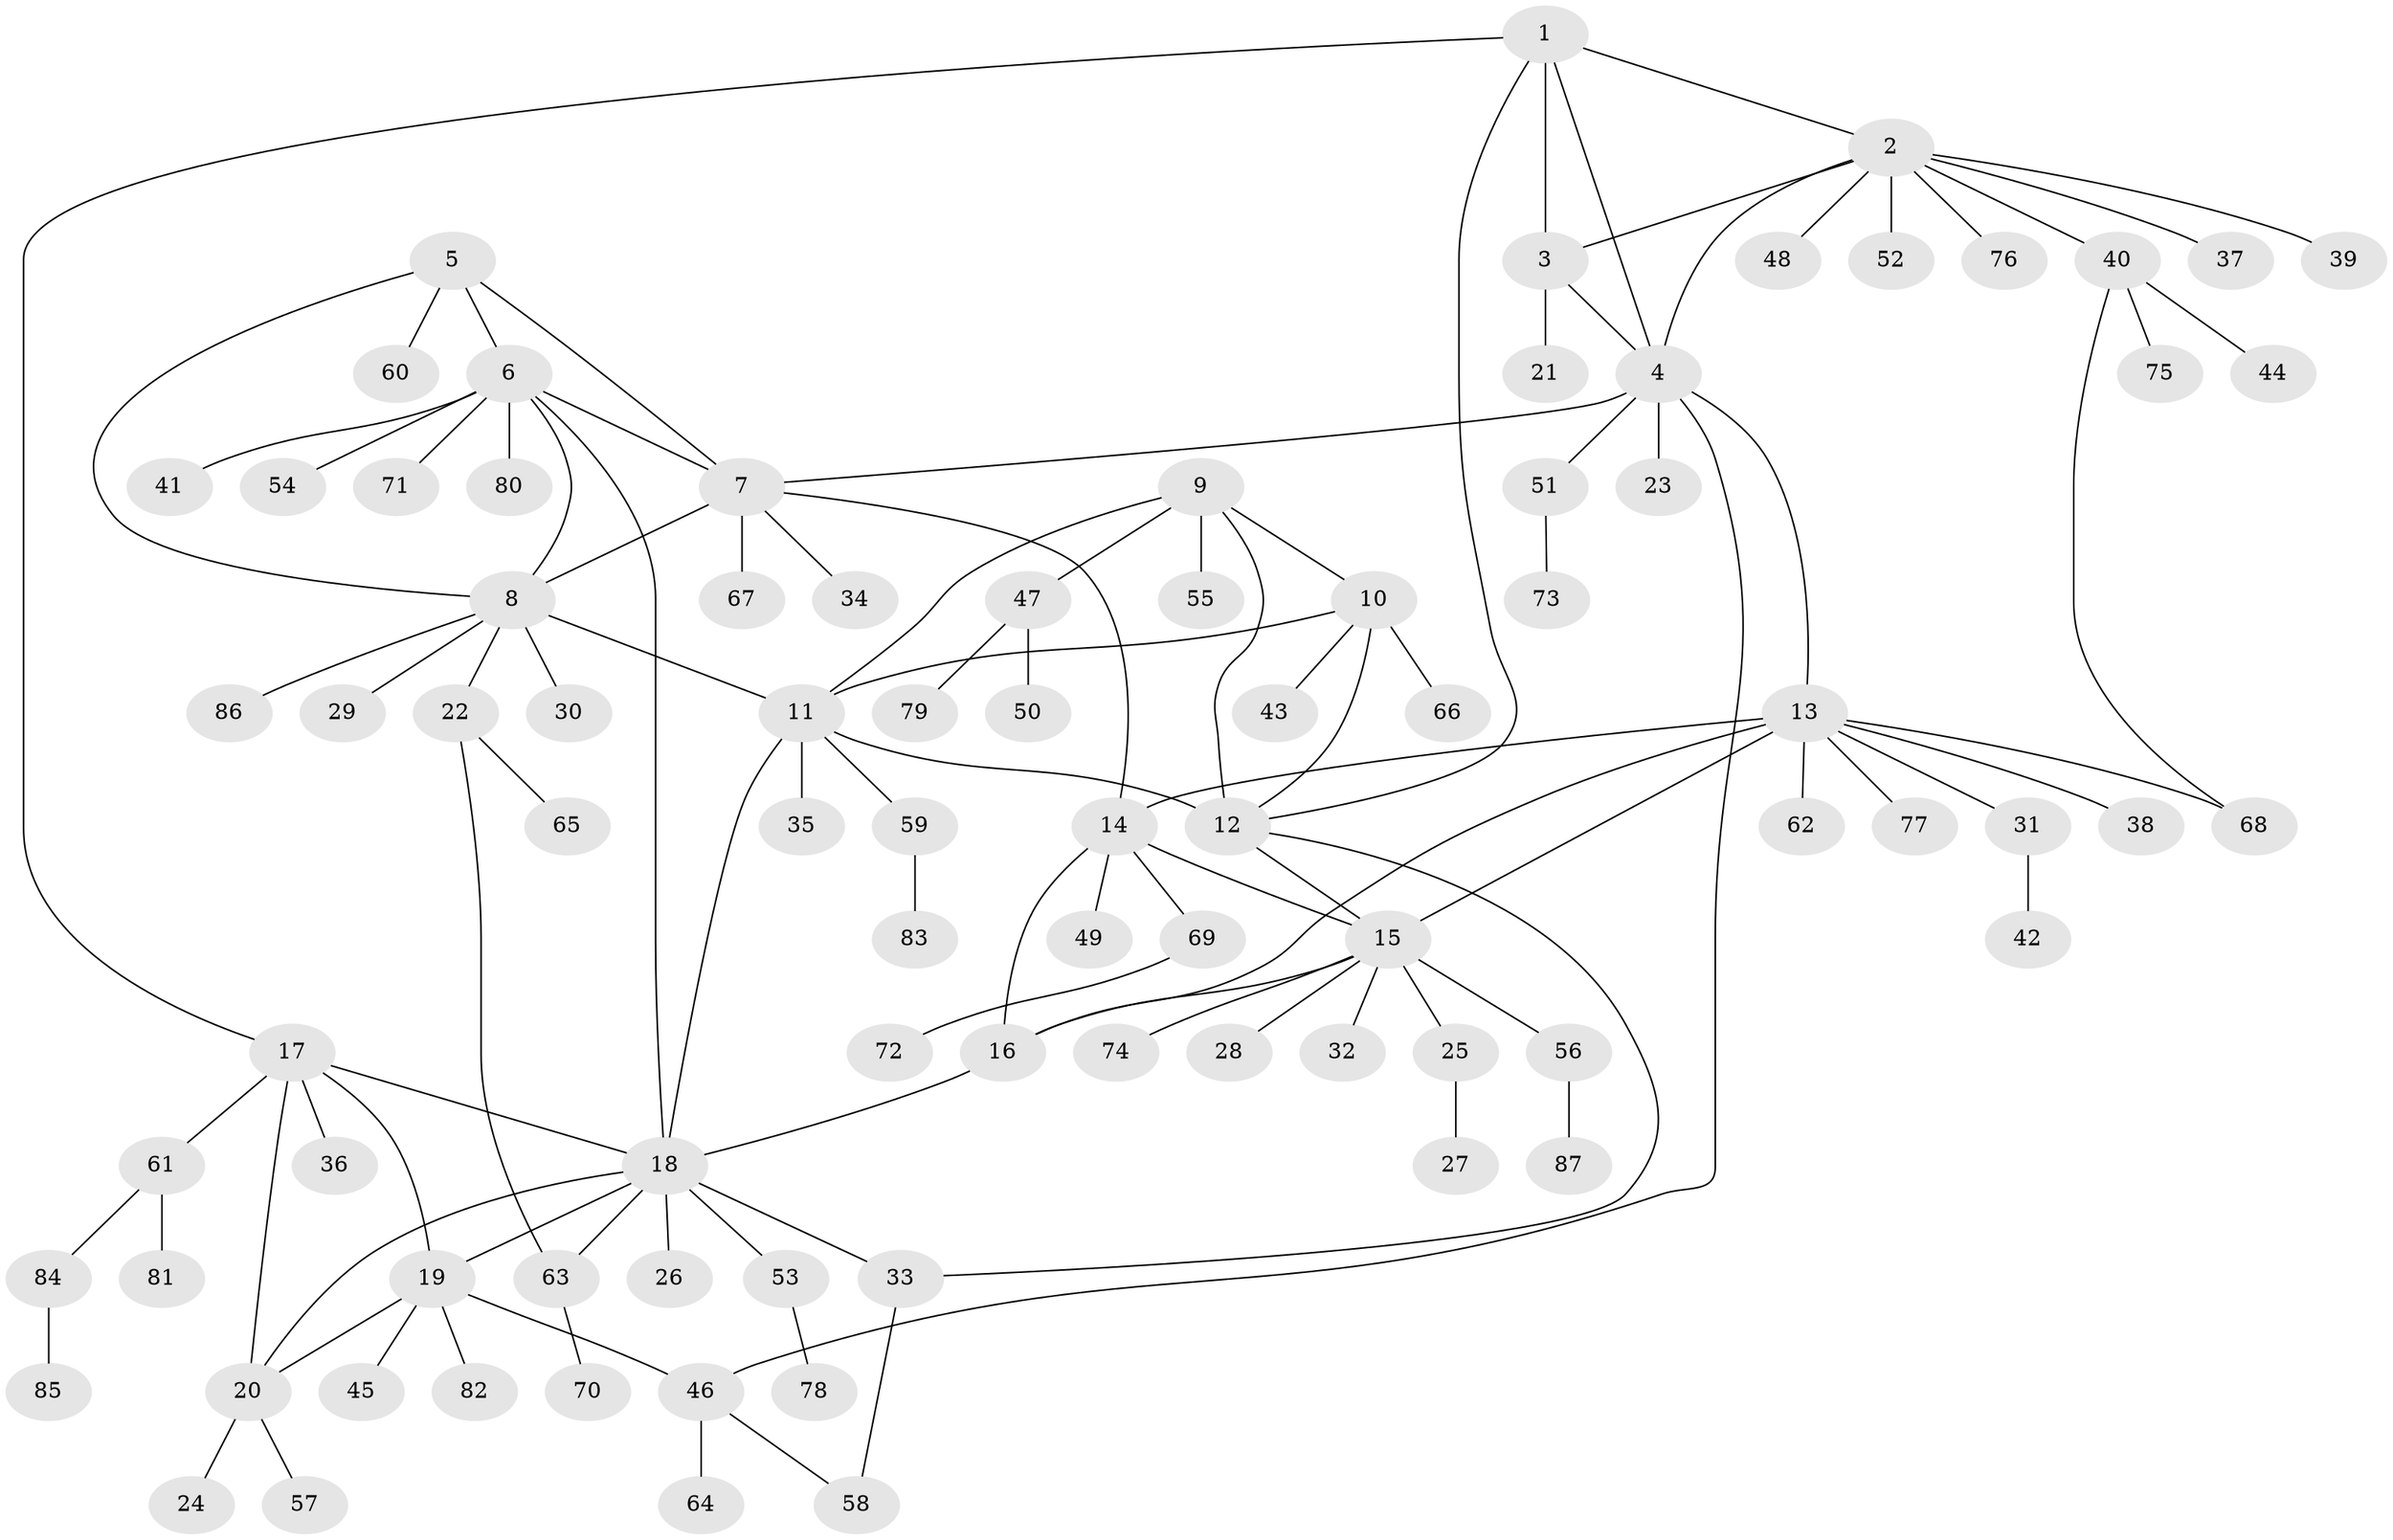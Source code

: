 // Generated by graph-tools (version 1.1) at 2025/50/03/09/25 03:50:33]
// undirected, 87 vertices, 112 edges
graph export_dot {
graph [start="1"]
  node [color=gray90,style=filled];
  1;
  2;
  3;
  4;
  5;
  6;
  7;
  8;
  9;
  10;
  11;
  12;
  13;
  14;
  15;
  16;
  17;
  18;
  19;
  20;
  21;
  22;
  23;
  24;
  25;
  26;
  27;
  28;
  29;
  30;
  31;
  32;
  33;
  34;
  35;
  36;
  37;
  38;
  39;
  40;
  41;
  42;
  43;
  44;
  45;
  46;
  47;
  48;
  49;
  50;
  51;
  52;
  53;
  54;
  55;
  56;
  57;
  58;
  59;
  60;
  61;
  62;
  63;
  64;
  65;
  66;
  67;
  68;
  69;
  70;
  71;
  72;
  73;
  74;
  75;
  76;
  77;
  78;
  79;
  80;
  81;
  82;
  83;
  84;
  85;
  86;
  87;
  1 -- 2;
  1 -- 3;
  1 -- 4;
  1 -- 12;
  1 -- 17;
  2 -- 3;
  2 -- 4;
  2 -- 37;
  2 -- 39;
  2 -- 40;
  2 -- 48;
  2 -- 52;
  2 -- 76;
  3 -- 4;
  3 -- 21;
  4 -- 7;
  4 -- 13;
  4 -- 23;
  4 -- 46;
  4 -- 51;
  5 -- 6;
  5 -- 7;
  5 -- 8;
  5 -- 60;
  6 -- 7;
  6 -- 8;
  6 -- 18;
  6 -- 41;
  6 -- 54;
  6 -- 71;
  6 -- 80;
  7 -- 8;
  7 -- 14;
  7 -- 34;
  7 -- 67;
  8 -- 11;
  8 -- 22;
  8 -- 29;
  8 -- 30;
  8 -- 86;
  9 -- 10;
  9 -- 11;
  9 -- 12;
  9 -- 47;
  9 -- 55;
  10 -- 11;
  10 -- 12;
  10 -- 43;
  10 -- 66;
  11 -- 12;
  11 -- 18;
  11 -- 35;
  11 -- 59;
  12 -- 15;
  12 -- 33;
  13 -- 14;
  13 -- 15;
  13 -- 16;
  13 -- 31;
  13 -- 38;
  13 -- 62;
  13 -- 68;
  13 -- 77;
  14 -- 15;
  14 -- 16;
  14 -- 49;
  14 -- 69;
  15 -- 16;
  15 -- 25;
  15 -- 28;
  15 -- 32;
  15 -- 56;
  15 -- 74;
  16 -- 18;
  17 -- 18;
  17 -- 19;
  17 -- 20;
  17 -- 36;
  17 -- 61;
  18 -- 19;
  18 -- 20;
  18 -- 26;
  18 -- 33;
  18 -- 53;
  18 -- 63;
  19 -- 20;
  19 -- 45;
  19 -- 46;
  19 -- 82;
  20 -- 24;
  20 -- 57;
  22 -- 63;
  22 -- 65;
  25 -- 27;
  31 -- 42;
  33 -- 58;
  40 -- 44;
  40 -- 68;
  40 -- 75;
  46 -- 58;
  46 -- 64;
  47 -- 50;
  47 -- 79;
  51 -- 73;
  53 -- 78;
  56 -- 87;
  59 -- 83;
  61 -- 81;
  61 -- 84;
  63 -- 70;
  69 -- 72;
  84 -- 85;
}
